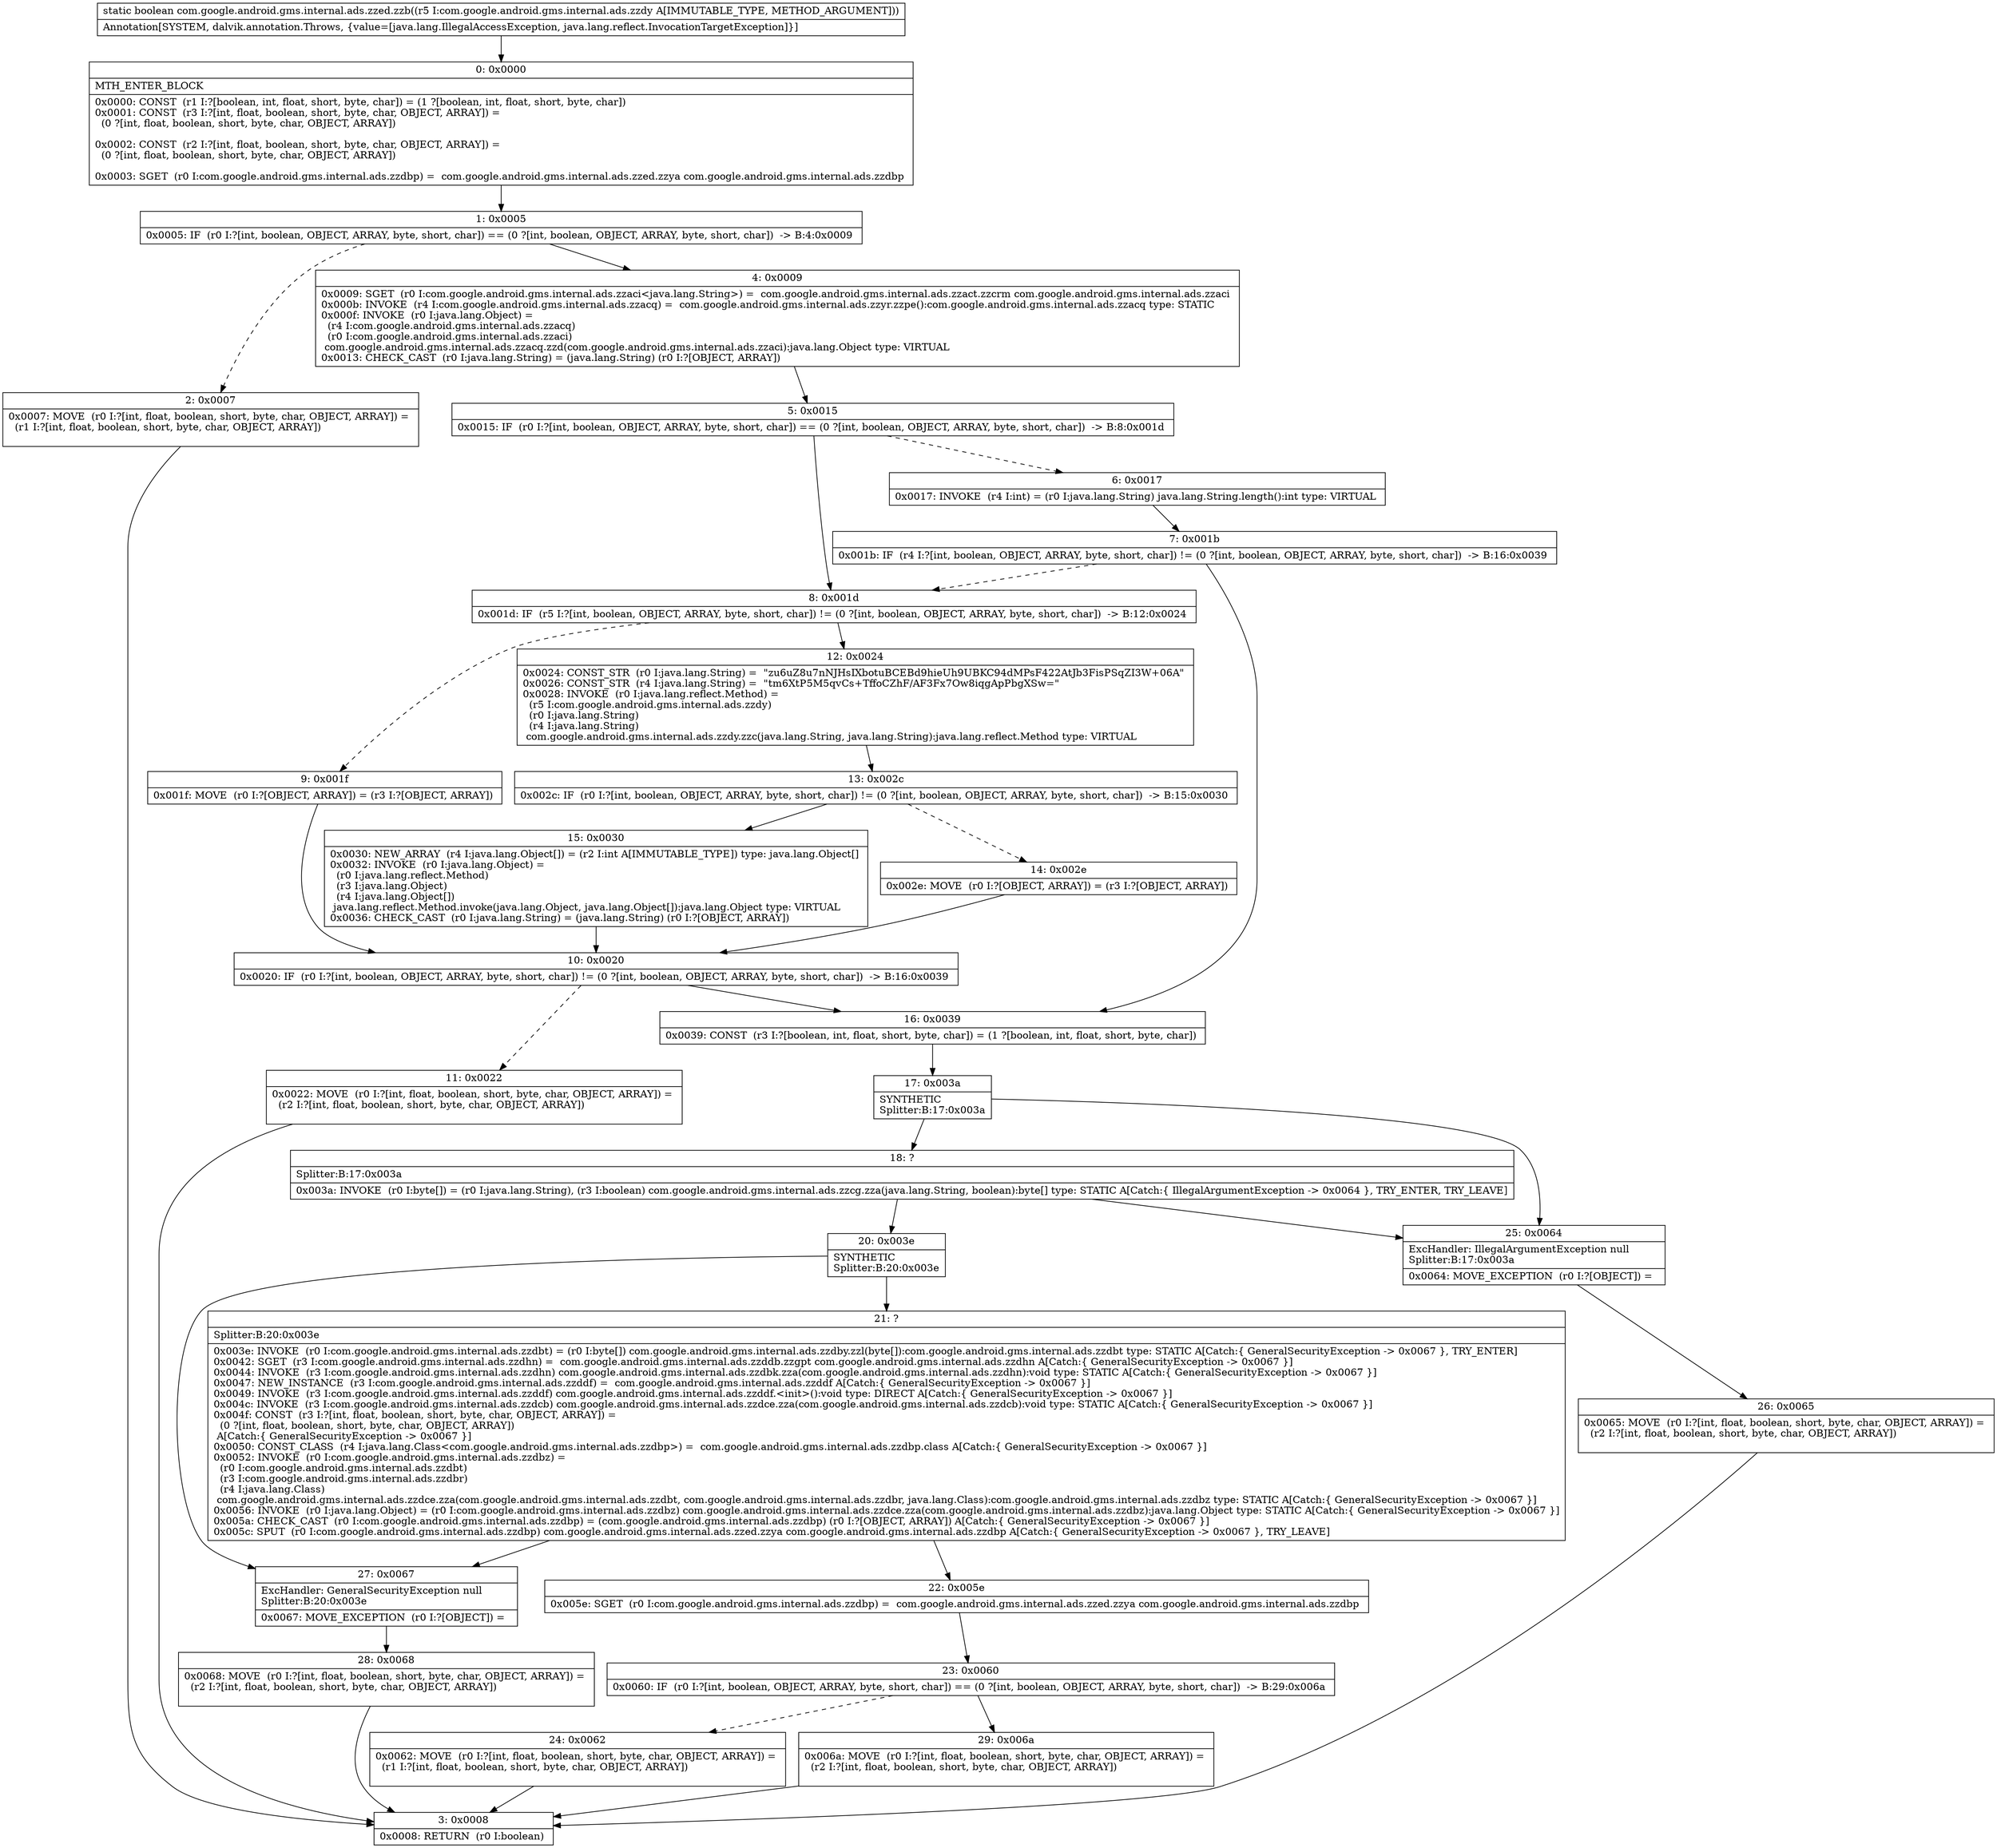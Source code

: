 digraph "CFG forcom.google.android.gms.internal.ads.zzed.zzb(Lcom\/google\/android\/gms\/internal\/ads\/zzdy;)Z" {
Node_0 [shape=record,label="{0\:\ 0x0000|MTH_ENTER_BLOCK\l|0x0000: CONST  (r1 I:?[boolean, int, float, short, byte, char]) = (1 ?[boolean, int, float, short, byte, char]) \l0x0001: CONST  (r3 I:?[int, float, boolean, short, byte, char, OBJECT, ARRAY]) = \l  (0 ?[int, float, boolean, short, byte, char, OBJECT, ARRAY])\l \l0x0002: CONST  (r2 I:?[int, float, boolean, short, byte, char, OBJECT, ARRAY]) = \l  (0 ?[int, float, boolean, short, byte, char, OBJECT, ARRAY])\l \l0x0003: SGET  (r0 I:com.google.android.gms.internal.ads.zzdbp) =  com.google.android.gms.internal.ads.zzed.zzya com.google.android.gms.internal.ads.zzdbp \l}"];
Node_1 [shape=record,label="{1\:\ 0x0005|0x0005: IF  (r0 I:?[int, boolean, OBJECT, ARRAY, byte, short, char]) == (0 ?[int, boolean, OBJECT, ARRAY, byte, short, char])  \-\> B:4:0x0009 \l}"];
Node_2 [shape=record,label="{2\:\ 0x0007|0x0007: MOVE  (r0 I:?[int, float, boolean, short, byte, char, OBJECT, ARRAY]) = \l  (r1 I:?[int, float, boolean, short, byte, char, OBJECT, ARRAY])\l \l}"];
Node_3 [shape=record,label="{3\:\ 0x0008|0x0008: RETURN  (r0 I:boolean) \l}"];
Node_4 [shape=record,label="{4\:\ 0x0009|0x0009: SGET  (r0 I:com.google.android.gms.internal.ads.zzaci\<java.lang.String\>) =  com.google.android.gms.internal.ads.zzact.zzcrm com.google.android.gms.internal.ads.zzaci \l0x000b: INVOKE  (r4 I:com.google.android.gms.internal.ads.zzacq) =  com.google.android.gms.internal.ads.zzyr.zzpe():com.google.android.gms.internal.ads.zzacq type: STATIC \l0x000f: INVOKE  (r0 I:java.lang.Object) = \l  (r4 I:com.google.android.gms.internal.ads.zzacq)\l  (r0 I:com.google.android.gms.internal.ads.zzaci)\l com.google.android.gms.internal.ads.zzacq.zzd(com.google.android.gms.internal.ads.zzaci):java.lang.Object type: VIRTUAL \l0x0013: CHECK_CAST  (r0 I:java.lang.String) = (java.lang.String) (r0 I:?[OBJECT, ARRAY]) \l}"];
Node_5 [shape=record,label="{5\:\ 0x0015|0x0015: IF  (r0 I:?[int, boolean, OBJECT, ARRAY, byte, short, char]) == (0 ?[int, boolean, OBJECT, ARRAY, byte, short, char])  \-\> B:8:0x001d \l}"];
Node_6 [shape=record,label="{6\:\ 0x0017|0x0017: INVOKE  (r4 I:int) = (r0 I:java.lang.String) java.lang.String.length():int type: VIRTUAL \l}"];
Node_7 [shape=record,label="{7\:\ 0x001b|0x001b: IF  (r4 I:?[int, boolean, OBJECT, ARRAY, byte, short, char]) != (0 ?[int, boolean, OBJECT, ARRAY, byte, short, char])  \-\> B:16:0x0039 \l}"];
Node_8 [shape=record,label="{8\:\ 0x001d|0x001d: IF  (r5 I:?[int, boolean, OBJECT, ARRAY, byte, short, char]) != (0 ?[int, boolean, OBJECT, ARRAY, byte, short, char])  \-\> B:12:0x0024 \l}"];
Node_9 [shape=record,label="{9\:\ 0x001f|0x001f: MOVE  (r0 I:?[OBJECT, ARRAY]) = (r3 I:?[OBJECT, ARRAY]) \l}"];
Node_10 [shape=record,label="{10\:\ 0x0020|0x0020: IF  (r0 I:?[int, boolean, OBJECT, ARRAY, byte, short, char]) != (0 ?[int, boolean, OBJECT, ARRAY, byte, short, char])  \-\> B:16:0x0039 \l}"];
Node_11 [shape=record,label="{11\:\ 0x0022|0x0022: MOVE  (r0 I:?[int, float, boolean, short, byte, char, OBJECT, ARRAY]) = \l  (r2 I:?[int, float, boolean, short, byte, char, OBJECT, ARRAY])\l \l}"];
Node_12 [shape=record,label="{12\:\ 0x0024|0x0024: CONST_STR  (r0 I:java.lang.String) =  \"zu6uZ8u7nNJHsIXbotuBCEBd9hieUh9UBKC94dMPsF422AtJb3FisPSqZI3W+06A\" \l0x0026: CONST_STR  (r4 I:java.lang.String) =  \"tm6XtP5M5qvCs+TffoCZhF\/AF3Fx7Ow8iqgApPbgXSw=\" \l0x0028: INVOKE  (r0 I:java.lang.reflect.Method) = \l  (r5 I:com.google.android.gms.internal.ads.zzdy)\l  (r0 I:java.lang.String)\l  (r4 I:java.lang.String)\l com.google.android.gms.internal.ads.zzdy.zzc(java.lang.String, java.lang.String):java.lang.reflect.Method type: VIRTUAL \l}"];
Node_13 [shape=record,label="{13\:\ 0x002c|0x002c: IF  (r0 I:?[int, boolean, OBJECT, ARRAY, byte, short, char]) != (0 ?[int, boolean, OBJECT, ARRAY, byte, short, char])  \-\> B:15:0x0030 \l}"];
Node_14 [shape=record,label="{14\:\ 0x002e|0x002e: MOVE  (r0 I:?[OBJECT, ARRAY]) = (r3 I:?[OBJECT, ARRAY]) \l}"];
Node_15 [shape=record,label="{15\:\ 0x0030|0x0030: NEW_ARRAY  (r4 I:java.lang.Object[]) = (r2 I:int A[IMMUTABLE_TYPE]) type: java.lang.Object[] \l0x0032: INVOKE  (r0 I:java.lang.Object) = \l  (r0 I:java.lang.reflect.Method)\l  (r3 I:java.lang.Object)\l  (r4 I:java.lang.Object[])\l java.lang.reflect.Method.invoke(java.lang.Object, java.lang.Object[]):java.lang.Object type: VIRTUAL \l0x0036: CHECK_CAST  (r0 I:java.lang.String) = (java.lang.String) (r0 I:?[OBJECT, ARRAY]) \l}"];
Node_16 [shape=record,label="{16\:\ 0x0039|0x0039: CONST  (r3 I:?[boolean, int, float, short, byte, char]) = (1 ?[boolean, int, float, short, byte, char]) \l}"];
Node_17 [shape=record,label="{17\:\ 0x003a|SYNTHETIC\lSplitter:B:17:0x003a\l}"];
Node_18 [shape=record,label="{18\:\ ?|Splitter:B:17:0x003a\l|0x003a: INVOKE  (r0 I:byte[]) = (r0 I:java.lang.String), (r3 I:boolean) com.google.android.gms.internal.ads.zzcg.zza(java.lang.String, boolean):byte[] type: STATIC A[Catch:\{ IllegalArgumentException \-\> 0x0064 \}, TRY_ENTER, TRY_LEAVE]\l}"];
Node_20 [shape=record,label="{20\:\ 0x003e|SYNTHETIC\lSplitter:B:20:0x003e\l}"];
Node_21 [shape=record,label="{21\:\ ?|Splitter:B:20:0x003e\l|0x003e: INVOKE  (r0 I:com.google.android.gms.internal.ads.zzdbt) = (r0 I:byte[]) com.google.android.gms.internal.ads.zzdby.zzl(byte[]):com.google.android.gms.internal.ads.zzdbt type: STATIC A[Catch:\{ GeneralSecurityException \-\> 0x0067 \}, TRY_ENTER]\l0x0042: SGET  (r3 I:com.google.android.gms.internal.ads.zzdhn) =  com.google.android.gms.internal.ads.zzddb.zzgpt com.google.android.gms.internal.ads.zzdhn A[Catch:\{ GeneralSecurityException \-\> 0x0067 \}]\l0x0044: INVOKE  (r3 I:com.google.android.gms.internal.ads.zzdhn) com.google.android.gms.internal.ads.zzdbk.zza(com.google.android.gms.internal.ads.zzdhn):void type: STATIC A[Catch:\{ GeneralSecurityException \-\> 0x0067 \}]\l0x0047: NEW_INSTANCE  (r3 I:com.google.android.gms.internal.ads.zzddf) =  com.google.android.gms.internal.ads.zzddf A[Catch:\{ GeneralSecurityException \-\> 0x0067 \}]\l0x0049: INVOKE  (r3 I:com.google.android.gms.internal.ads.zzddf) com.google.android.gms.internal.ads.zzddf.\<init\>():void type: DIRECT A[Catch:\{ GeneralSecurityException \-\> 0x0067 \}]\l0x004c: INVOKE  (r3 I:com.google.android.gms.internal.ads.zzdcb) com.google.android.gms.internal.ads.zzdce.zza(com.google.android.gms.internal.ads.zzdcb):void type: STATIC A[Catch:\{ GeneralSecurityException \-\> 0x0067 \}]\l0x004f: CONST  (r3 I:?[int, float, boolean, short, byte, char, OBJECT, ARRAY]) = \l  (0 ?[int, float, boolean, short, byte, char, OBJECT, ARRAY])\l A[Catch:\{ GeneralSecurityException \-\> 0x0067 \}]\l0x0050: CONST_CLASS  (r4 I:java.lang.Class\<com.google.android.gms.internal.ads.zzdbp\>) =  com.google.android.gms.internal.ads.zzdbp.class A[Catch:\{ GeneralSecurityException \-\> 0x0067 \}]\l0x0052: INVOKE  (r0 I:com.google.android.gms.internal.ads.zzdbz) = \l  (r0 I:com.google.android.gms.internal.ads.zzdbt)\l  (r3 I:com.google.android.gms.internal.ads.zzdbr)\l  (r4 I:java.lang.Class)\l com.google.android.gms.internal.ads.zzdce.zza(com.google.android.gms.internal.ads.zzdbt, com.google.android.gms.internal.ads.zzdbr, java.lang.Class):com.google.android.gms.internal.ads.zzdbz type: STATIC A[Catch:\{ GeneralSecurityException \-\> 0x0067 \}]\l0x0056: INVOKE  (r0 I:java.lang.Object) = (r0 I:com.google.android.gms.internal.ads.zzdbz) com.google.android.gms.internal.ads.zzdce.zza(com.google.android.gms.internal.ads.zzdbz):java.lang.Object type: STATIC A[Catch:\{ GeneralSecurityException \-\> 0x0067 \}]\l0x005a: CHECK_CAST  (r0 I:com.google.android.gms.internal.ads.zzdbp) = (com.google.android.gms.internal.ads.zzdbp) (r0 I:?[OBJECT, ARRAY]) A[Catch:\{ GeneralSecurityException \-\> 0x0067 \}]\l0x005c: SPUT  (r0 I:com.google.android.gms.internal.ads.zzdbp) com.google.android.gms.internal.ads.zzed.zzya com.google.android.gms.internal.ads.zzdbp A[Catch:\{ GeneralSecurityException \-\> 0x0067 \}, TRY_LEAVE]\l}"];
Node_22 [shape=record,label="{22\:\ 0x005e|0x005e: SGET  (r0 I:com.google.android.gms.internal.ads.zzdbp) =  com.google.android.gms.internal.ads.zzed.zzya com.google.android.gms.internal.ads.zzdbp \l}"];
Node_23 [shape=record,label="{23\:\ 0x0060|0x0060: IF  (r0 I:?[int, boolean, OBJECT, ARRAY, byte, short, char]) == (0 ?[int, boolean, OBJECT, ARRAY, byte, short, char])  \-\> B:29:0x006a \l}"];
Node_24 [shape=record,label="{24\:\ 0x0062|0x0062: MOVE  (r0 I:?[int, float, boolean, short, byte, char, OBJECT, ARRAY]) = \l  (r1 I:?[int, float, boolean, short, byte, char, OBJECT, ARRAY])\l \l}"];
Node_25 [shape=record,label="{25\:\ 0x0064|ExcHandler: IllegalArgumentException null\lSplitter:B:17:0x003a\l|0x0064: MOVE_EXCEPTION  (r0 I:?[OBJECT]) =  \l}"];
Node_26 [shape=record,label="{26\:\ 0x0065|0x0065: MOVE  (r0 I:?[int, float, boolean, short, byte, char, OBJECT, ARRAY]) = \l  (r2 I:?[int, float, boolean, short, byte, char, OBJECT, ARRAY])\l \l}"];
Node_27 [shape=record,label="{27\:\ 0x0067|ExcHandler: GeneralSecurityException null\lSplitter:B:20:0x003e\l|0x0067: MOVE_EXCEPTION  (r0 I:?[OBJECT]) =  \l}"];
Node_28 [shape=record,label="{28\:\ 0x0068|0x0068: MOVE  (r0 I:?[int, float, boolean, short, byte, char, OBJECT, ARRAY]) = \l  (r2 I:?[int, float, boolean, short, byte, char, OBJECT, ARRAY])\l \l}"];
Node_29 [shape=record,label="{29\:\ 0x006a|0x006a: MOVE  (r0 I:?[int, float, boolean, short, byte, char, OBJECT, ARRAY]) = \l  (r2 I:?[int, float, boolean, short, byte, char, OBJECT, ARRAY])\l \l}"];
MethodNode[shape=record,label="{static boolean com.google.android.gms.internal.ads.zzed.zzb((r5 I:com.google.android.gms.internal.ads.zzdy A[IMMUTABLE_TYPE, METHOD_ARGUMENT]))  | Annotation[SYSTEM, dalvik.annotation.Throws, \{value=[java.lang.IllegalAccessException, java.lang.reflect.InvocationTargetException]\}]\l}"];
MethodNode -> Node_0;
Node_0 -> Node_1;
Node_1 -> Node_2[style=dashed];
Node_1 -> Node_4;
Node_2 -> Node_3;
Node_4 -> Node_5;
Node_5 -> Node_6[style=dashed];
Node_5 -> Node_8;
Node_6 -> Node_7;
Node_7 -> Node_8[style=dashed];
Node_7 -> Node_16;
Node_8 -> Node_9[style=dashed];
Node_8 -> Node_12;
Node_9 -> Node_10;
Node_10 -> Node_11[style=dashed];
Node_10 -> Node_16;
Node_11 -> Node_3;
Node_12 -> Node_13;
Node_13 -> Node_14[style=dashed];
Node_13 -> Node_15;
Node_14 -> Node_10;
Node_15 -> Node_10;
Node_16 -> Node_17;
Node_17 -> Node_18;
Node_17 -> Node_25;
Node_18 -> Node_25;
Node_18 -> Node_20;
Node_20 -> Node_21;
Node_20 -> Node_27;
Node_21 -> Node_22;
Node_21 -> Node_27;
Node_22 -> Node_23;
Node_23 -> Node_24[style=dashed];
Node_23 -> Node_29;
Node_24 -> Node_3;
Node_25 -> Node_26;
Node_26 -> Node_3;
Node_27 -> Node_28;
Node_28 -> Node_3;
Node_29 -> Node_3;
}

